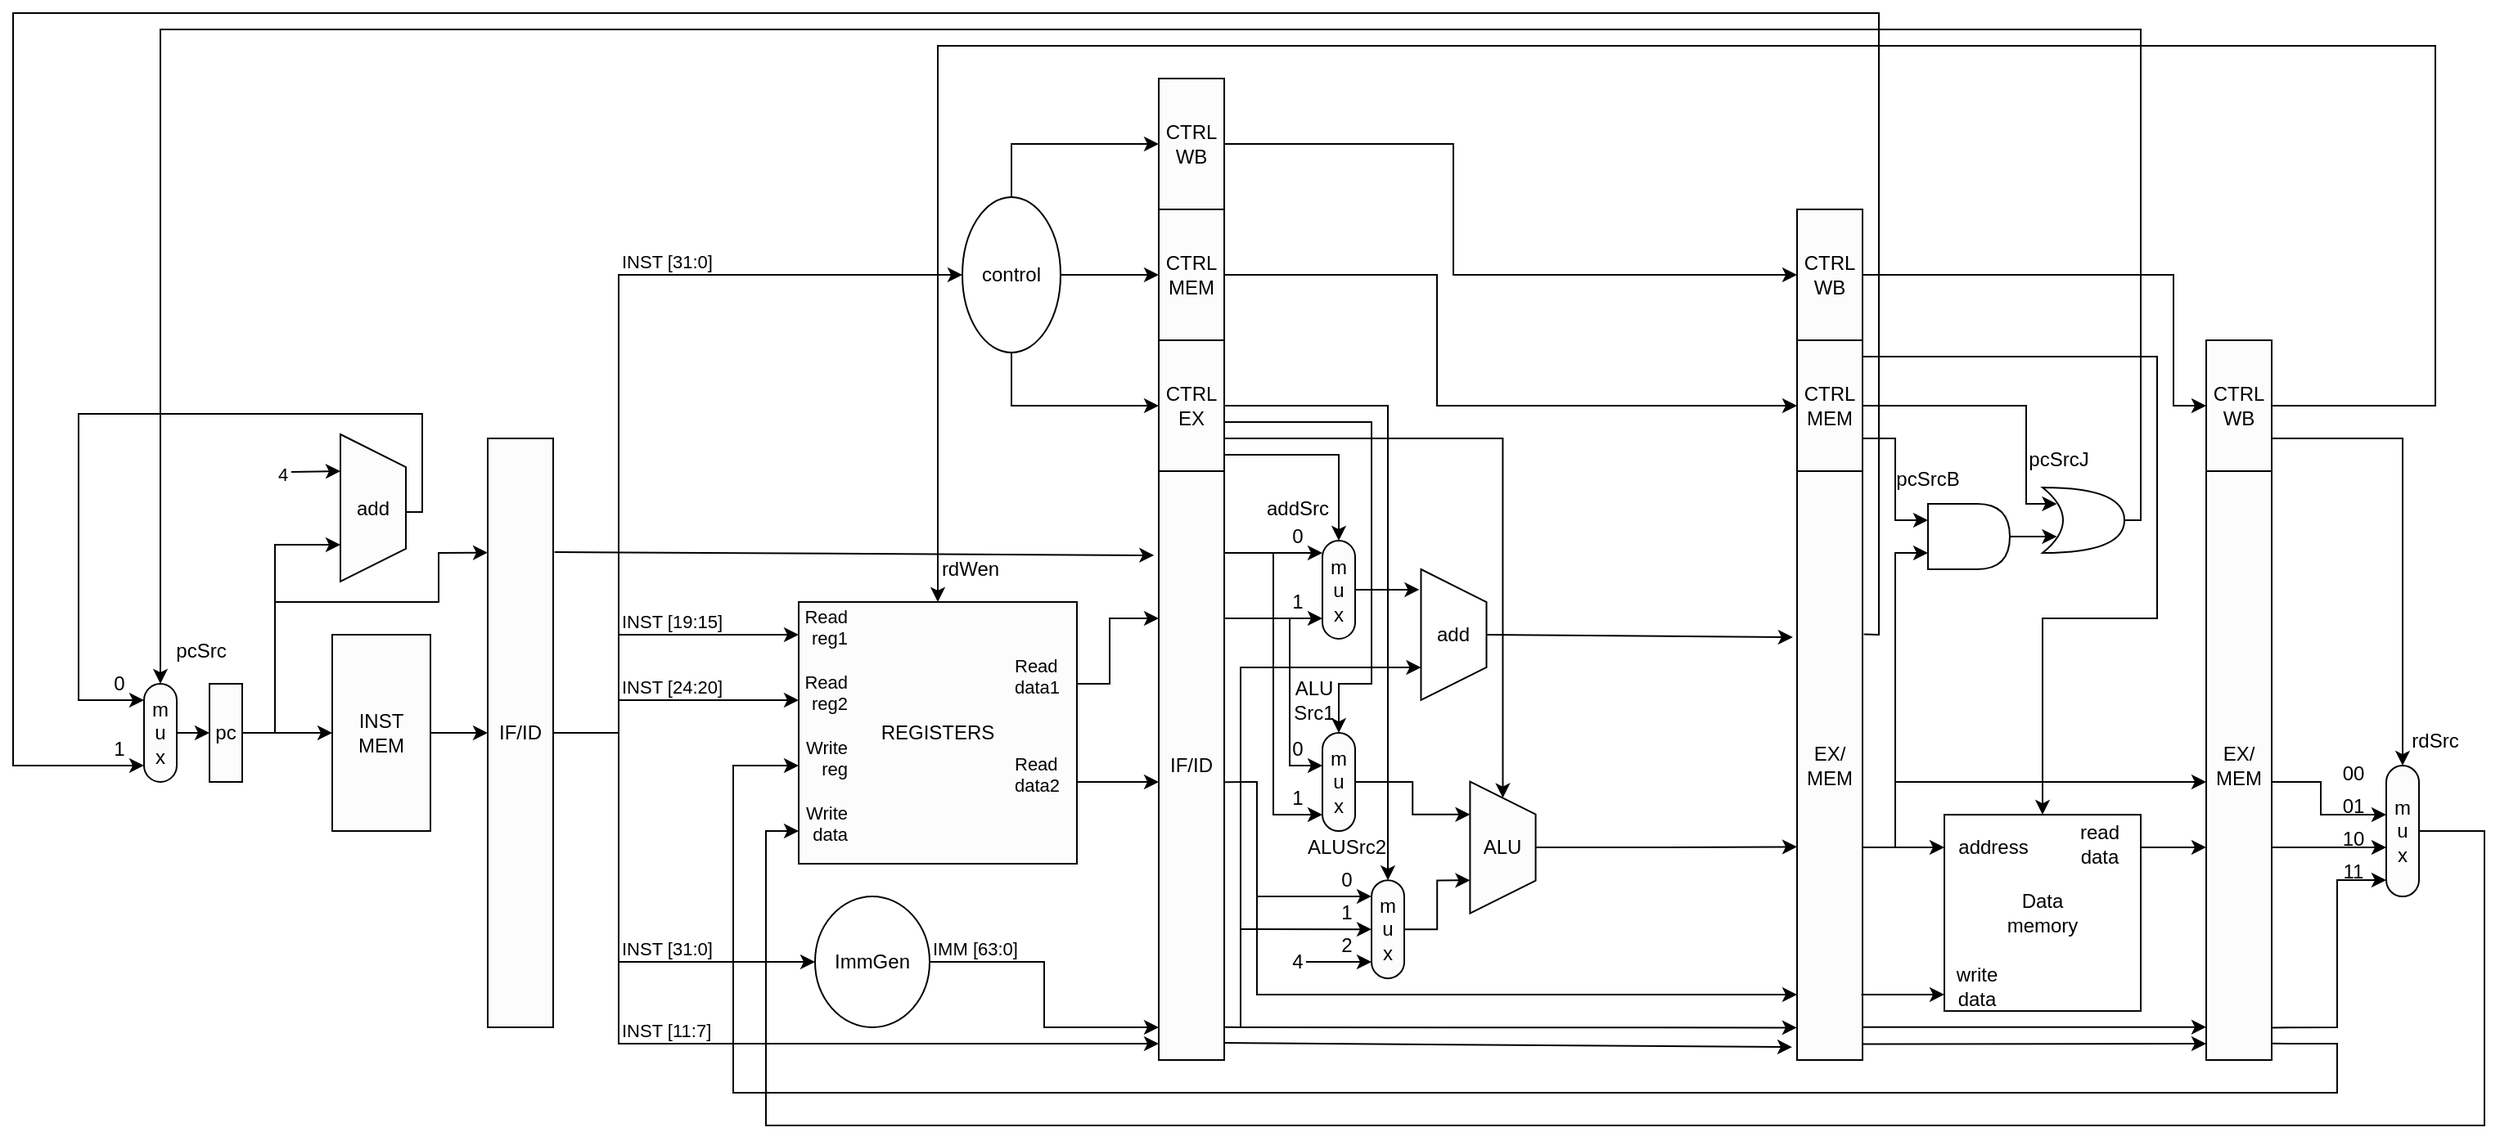 <mxfile version="20.8.5" type="github">
  <diagram id="Gqjt-aGocySODWQNgcJ-" name="第 1 页">
    <mxGraphModel dx="912" dy="888" grid="1" gridSize="10" guides="1" tooltips="1" connect="1" arrows="1" fold="1" page="1" pageScale="1" pageWidth="850" pageHeight="1100" math="0" shadow="0">
      <root>
        <mxCell id="0" />
        <mxCell id="1" parent="0" />
        <mxCell id="IhEL-Qv9K_QajIlyC7i--54" style="edgeStyle=none;rounded=0;jumpStyle=none;jumpSize=6;orthogonalLoop=1;jettySize=auto;html=1;exitX=1;exitY=0.5;exitDx=0;exitDy=0;fontColor=default;startArrow=none;startFill=0;sourcePerimeterSpacing=0;elbow=vertical;" parent="1" source="40hefYiHgV7QIJAYxkdW-65" target="IhEL-Qv9K_QajIlyC7i--27" edge="1">
          <mxGeometry relative="1" as="geometry">
            <mxPoint x="-70" y="580" as="sourcePoint" />
          </mxGeometry>
        </mxCell>
        <mxCell id="IhEL-Qv9K_QajIlyC7i--40" style="edgeStyle=none;rounded=0;jumpStyle=none;jumpSize=6;orthogonalLoop=1;jettySize=auto;html=1;exitX=1;exitY=0.5;exitDx=0;exitDy=0;entryX=0;entryY=0.5;entryDx=0;entryDy=0;fontColor=default;startArrow=none;startFill=0;sourcePerimeterSpacing=0;elbow=vertical;" parent="1" source="IhEL-Qv9K_QajIlyC7i--27" target="IhEL-Qv9K_QajIlyC7i--36" edge="1">
          <mxGeometry relative="1" as="geometry" />
        </mxCell>
        <mxCell id="IhEL-Qv9K_QajIlyC7i--27" value="pc" style="rounded=0;whiteSpace=wrap;html=1;labelBackgroundColor=none;fontColor=default;fillColor=#FCFCFC;" parent="1" vertex="1">
          <mxGeometry x="160" y="550" width="20" height="60" as="geometry" />
        </mxCell>
        <mxCell id="IhEL-Qv9K_QajIlyC7i--41" style="edgeStyle=none;rounded=0;jumpStyle=none;jumpSize=6;orthogonalLoop=1;jettySize=auto;html=1;exitX=1;exitY=0.5;exitDx=0;exitDy=0;entryX=0;entryY=0.5;entryDx=0;entryDy=0;fontColor=default;startArrow=none;startFill=0;sourcePerimeterSpacing=0;elbow=vertical;" parent="1" source="IhEL-Qv9K_QajIlyC7i--36" target="IhEL-Qv9K_QajIlyC7i--37" edge="1">
          <mxGeometry relative="1" as="geometry" />
        </mxCell>
        <mxCell id="IhEL-Qv9K_QajIlyC7i--36" value="INST MEM" style="rounded=0;whiteSpace=wrap;html=1;labelBackgroundColor=none;fontColor=default;fillColor=#FCFCFC;" parent="1" vertex="1">
          <mxGeometry x="235" y="520" width="60" height="120" as="geometry" />
        </mxCell>
        <mxCell id="IhEL-Qv9K_QajIlyC7i--37" value="IF/ID" style="rounded=0;whiteSpace=wrap;html=1;labelBackgroundColor=none;fontColor=default;fillColor=#FCFCFC;" parent="1" vertex="1">
          <mxGeometry x="330" y="400" width="40" height="360" as="geometry" />
        </mxCell>
        <mxCell id="IhEL-Qv9K_QajIlyC7i--38" value="IF/ID" style="rounded=0;whiteSpace=wrap;html=1;labelBackgroundColor=none;fontColor=default;fillColor=#FCFCFC;" parent="1" vertex="1">
          <mxGeometry x="740" y="420" width="40" height="360" as="geometry" />
        </mxCell>
        <mxCell id="IhEL-Qv9K_QajIlyC7i--42" value="" style="endArrow=classic;html=1;rounded=0;fontColor=default;sourcePerimeterSpacing=0;elbow=vertical;jumpStyle=none;jumpSize=6;entryX=0.75;entryY=1;entryDx=0;entryDy=0;" parent="1" target="IhEL-Qv9K_QajIlyC7i--52" edge="1">
          <mxGeometry width="50" height="50" relative="1" as="geometry">
            <mxPoint x="200" y="580" as="sourcePoint" />
            <mxPoint x="170" y="460" as="targetPoint" />
            <Array as="points">
              <mxPoint x="200" y="465" />
            </Array>
          </mxGeometry>
        </mxCell>
        <mxCell id="IhEL-Qv9K_QajIlyC7i--51" style="edgeStyle=none;rounded=0;jumpStyle=none;jumpSize=6;orthogonalLoop=1;jettySize=auto;html=1;fontColor=default;startArrow=none;startFill=0;sourcePerimeterSpacing=0;elbow=vertical;" parent="1" edge="1">
          <mxGeometry relative="1" as="geometry">
            <mxPoint x="120" y="560" as="targetPoint" />
            <mxPoint x="280" y="445" as="sourcePoint" />
            <Array as="points">
              <mxPoint x="290" y="445" />
              <mxPoint x="290" y="385" />
              <mxPoint x="80" y="385" />
              <mxPoint x="80" y="560" />
            </Array>
          </mxGeometry>
        </mxCell>
        <mxCell id="IhEL-Qv9K_QajIlyC7i--46" value="" style="endArrow=classic;html=1;rounded=0;fontColor=default;sourcePerimeterSpacing=0;elbow=vertical;jumpStyle=none;jumpSize=6;entryX=0.25;entryY=1;entryDx=0;entryDy=0;" parent="1" target="IhEL-Qv9K_QajIlyC7i--52" edge="1">
          <mxGeometry relative="1" as="geometry">
            <mxPoint x="210" y="420.5" as="sourcePoint" />
            <mxPoint x="240" y="412.5" as="targetPoint" />
          </mxGeometry>
        </mxCell>
        <mxCell id="IhEL-Qv9K_QajIlyC7i--48" value="4" style="edgeLabel;resizable=0;html=1;align=left;verticalAlign=bottom;labelBackgroundColor=none;sketch=0;fontColor=default;fillColor=#FCFCFC;" parent="IhEL-Qv9K_QajIlyC7i--46" connectable="0" vertex="1">
          <mxGeometry x="-1" relative="1" as="geometry">
            <mxPoint x="-10" y="10" as="offset" />
          </mxGeometry>
        </mxCell>
        <mxCell id="IhEL-Qv9K_QajIlyC7i--50" style="edgeStyle=none;rounded=0;jumpStyle=none;jumpSize=6;orthogonalLoop=1;jettySize=auto;html=1;exitX=0.5;exitY=0;exitDx=0;exitDy=0;fontColor=default;startArrow=none;startFill=0;sourcePerimeterSpacing=0;elbow=vertical;" parent="1" edge="1">
          <mxGeometry relative="1" as="geometry">
            <mxPoint x="267.5" y="437.5" as="sourcePoint" />
            <mxPoint x="267.5" y="437.5" as="targetPoint" />
          </mxGeometry>
        </mxCell>
        <mxCell id="IhEL-Qv9K_QajIlyC7i--52" value="" style="shape=trapezoid;perimeter=trapezoidPerimeter;whiteSpace=wrap;html=1;fixedSize=1;labelBackgroundColor=none;sketch=0;fontColor=default;fillColor=#FCFCFC;rotation=90;" parent="1" vertex="1">
          <mxGeometry x="215" y="422.5" width="90" height="40" as="geometry" />
        </mxCell>
        <mxCell id="IhEL-Qv9K_QajIlyC7i--56" value="REGISTERS" style="rounded=0;whiteSpace=wrap;html=1;labelBackgroundColor=none;sketch=0;fontColor=default;fillColor=#FCFCFC;" parent="1" vertex="1">
          <mxGeometry x="520" y="500" width="170" height="160" as="geometry" />
        </mxCell>
        <mxCell id="IhEL-Qv9K_QajIlyC7i--59" value="" style="endArrow=classic;html=1;rounded=0;fontColor=default;sourcePerimeterSpacing=0;elbow=vertical;jumpStyle=none;jumpSize=6;" parent="1" edge="1">
          <mxGeometry relative="1" as="geometry">
            <mxPoint x="410" y="520" as="sourcePoint" />
            <mxPoint x="520" y="520" as="targetPoint" />
          </mxGeometry>
        </mxCell>
        <mxCell id="IhEL-Qv9K_QajIlyC7i--61" value="INST [19:15]" style="edgeLabel;resizable=0;html=1;align=left;verticalAlign=bottom;labelBackgroundColor=none;sketch=0;fontColor=default;fillColor=#FCFCFC;" parent="IhEL-Qv9K_QajIlyC7i--59" connectable="0" vertex="1">
          <mxGeometry x="-1" relative="1" as="geometry" />
        </mxCell>
        <mxCell id="IhEL-Qv9K_QajIlyC7i--62" value="Read&lt;br&gt;reg1" style="edgeLabel;resizable=0;html=1;align=right;verticalAlign=bottom;labelBackgroundColor=none;sketch=0;fontColor=default;fillColor=#FCFCFC;" parent="IhEL-Qv9K_QajIlyC7i--59" connectable="0" vertex="1">
          <mxGeometry x="1" relative="1" as="geometry">
            <mxPoint x="30" y="10" as="offset" />
          </mxGeometry>
        </mxCell>
        <mxCell id="IhEL-Qv9K_QajIlyC7i--91" value="INST [31:0]" style="edgeLabel;resizable=0;html=1;align=left;verticalAlign=bottom;labelBackgroundColor=none;sketch=0;fontColor=default;fillColor=#FCFCFC;" parent="IhEL-Qv9K_QajIlyC7i--59" connectable="0" vertex="1">
          <mxGeometry x="-1" relative="1" as="geometry">
            <mxPoint y="-220" as="offset" />
          </mxGeometry>
        </mxCell>
        <mxCell id="40hefYiHgV7QIJAYxkdW-6" value="INST [31:0]" style="edgeLabel;resizable=0;html=1;align=left;verticalAlign=bottom;labelBackgroundColor=none;sketch=0;fontColor=default;fillColor=#FCFCFC;" connectable="0" vertex="1" parent="IhEL-Qv9K_QajIlyC7i--59">
          <mxGeometry x="-1" relative="1" as="geometry">
            <mxPoint y="200" as="offset" />
          </mxGeometry>
        </mxCell>
        <mxCell id="40hefYiHgV7QIJAYxkdW-8" value="IMM [63:0]" style="edgeLabel;resizable=0;html=1;align=left;verticalAlign=bottom;labelBackgroundColor=none;sketch=0;fontColor=default;fillColor=#FCFCFC;" connectable="0" vertex="1" parent="IhEL-Qv9K_QajIlyC7i--59">
          <mxGeometry x="-1" relative="1" as="geometry">
            <mxPoint x="190" y="200" as="offset" />
          </mxGeometry>
        </mxCell>
        <mxCell id="40hefYiHgV7QIJAYxkdW-70" value="INST [11:7]" style="edgeLabel;resizable=0;html=1;align=left;verticalAlign=bottom;labelBackgroundColor=none;sketch=0;fontColor=default;fillColor=#FCFCFC;" connectable="0" vertex="1" parent="IhEL-Qv9K_QajIlyC7i--59">
          <mxGeometry x="-1" relative="1" as="geometry">
            <mxPoint y="250" as="offset" />
          </mxGeometry>
        </mxCell>
        <mxCell id="IhEL-Qv9K_QajIlyC7i--63" value="" style="endArrow=classic;html=1;rounded=0;fontColor=default;sourcePerimeterSpacing=0;elbow=vertical;jumpStyle=none;jumpSize=6;" parent="1" edge="1">
          <mxGeometry relative="1" as="geometry">
            <mxPoint x="410" y="560" as="sourcePoint" />
            <mxPoint x="520" y="560" as="targetPoint" />
          </mxGeometry>
        </mxCell>
        <mxCell id="IhEL-Qv9K_QajIlyC7i--65" value="INST [24:20]" style="edgeLabel;resizable=0;html=1;align=left;verticalAlign=bottom;labelBackgroundColor=none;sketch=0;fontColor=default;fillColor=#FCFCFC;" parent="IhEL-Qv9K_QajIlyC7i--63" connectable="0" vertex="1">
          <mxGeometry x="-1" relative="1" as="geometry" />
        </mxCell>
        <mxCell id="IhEL-Qv9K_QajIlyC7i--66" value="Read&lt;br&gt;reg2" style="edgeLabel;resizable=0;html=1;align=right;verticalAlign=bottom;labelBackgroundColor=none;sketch=0;fontColor=default;fillColor=#FCFCFC;" parent="IhEL-Qv9K_QajIlyC7i--63" connectable="0" vertex="1">
          <mxGeometry x="1" relative="1" as="geometry">
            <mxPoint x="30" y="10" as="offset" />
          </mxGeometry>
        </mxCell>
        <mxCell id="40hefYiHgV7QIJAYxkdW-58" value="Write&lt;br&gt;data" style="edgeLabel;resizable=0;html=1;align=right;verticalAlign=bottom;labelBackgroundColor=none;sketch=0;fontColor=default;fillColor=#FCFCFC;" connectable="0" vertex="1" parent="IhEL-Qv9K_QajIlyC7i--63">
          <mxGeometry x="1" relative="1" as="geometry">
            <mxPoint x="30" y="90" as="offset" />
          </mxGeometry>
        </mxCell>
        <mxCell id="40hefYiHgV7QIJAYxkdW-59" value="Write&lt;br&gt;reg" style="edgeLabel;resizable=0;html=1;align=right;verticalAlign=bottom;labelBackgroundColor=none;sketch=0;fontColor=default;fillColor=#FCFCFC;" connectable="0" vertex="1" parent="IhEL-Qv9K_QajIlyC7i--63">
          <mxGeometry x="1" relative="1" as="geometry">
            <mxPoint x="30" y="50" as="offset" />
          </mxGeometry>
        </mxCell>
        <mxCell id="IhEL-Qv9K_QajIlyC7i--75" value="" style="endArrow=classic;html=1;rounded=0;fontColor=default;sourcePerimeterSpacing=0;elbow=vertical;jumpStyle=none;jumpSize=6;entryX=0;entryY=0.25;entryDx=0;entryDy=0;" parent="1" edge="1" target="IhEL-Qv9K_QajIlyC7i--38">
          <mxGeometry relative="1" as="geometry">
            <mxPoint x="690" y="550" as="sourcePoint" />
            <mxPoint x="740" y="550" as="targetPoint" />
            <Array as="points">
              <mxPoint x="710" y="550" />
              <mxPoint x="710" y="510" />
            </Array>
          </mxGeometry>
        </mxCell>
        <mxCell id="IhEL-Qv9K_QajIlyC7i--77" value="Read&lt;br&gt;data1" style="edgeLabel;resizable=0;html=1;align=left;verticalAlign=bottom;labelBackgroundColor=none;sketch=0;fontColor=default;fillColor=#FCFCFC;" parent="IhEL-Qv9K_QajIlyC7i--75" connectable="0" vertex="1">
          <mxGeometry x="-1" relative="1" as="geometry">
            <mxPoint x="-40" y="10" as="offset" />
          </mxGeometry>
        </mxCell>
        <mxCell id="IhEL-Qv9K_QajIlyC7i--79" value="" style="endArrow=classic;html=1;rounded=0;fontColor=default;sourcePerimeterSpacing=0;elbow=vertical;jumpStyle=none;jumpSize=6;" parent="1" edge="1">
          <mxGeometry relative="1" as="geometry">
            <mxPoint x="690" y="610" as="sourcePoint" />
            <mxPoint x="740" y="610" as="targetPoint" />
          </mxGeometry>
        </mxCell>
        <mxCell id="IhEL-Qv9K_QajIlyC7i--81" value="Read&lt;br&gt;data2" style="edgeLabel;resizable=0;html=1;align=left;verticalAlign=bottom;labelBackgroundColor=none;sketch=0;fontColor=default;fillColor=#FCFCFC;" parent="IhEL-Qv9K_QajIlyC7i--79" connectable="0" vertex="1">
          <mxGeometry x="-1" relative="1" as="geometry">
            <mxPoint x="-40" y="10" as="offset" />
          </mxGeometry>
        </mxCell>
        <mxCell id="IhEL-Qv9K_QajIlyC7i--85" value="" style="endArrow=none;html=1;rounded=0;fontColor=default;sourcePerimeterSpacing=0;elbow=vertical;jumpStyle=none;jumpSize=6;exitX=1;exitY=0.5;exitDx=0;exitDy=0;" parent="1" source="IhEL-Qv9K_QajIlyC7i--37" edge="1">
          <mxGeometry width="50" height="50" relative="1" as="geometry">
            <mxPoint x="580" y="580" as="sourcePoint" />
            <mxPoint x="410" y="580" as="targetPoint" />
          </mxGeometry>
        </mxCell>
        <mxCell id="IhEL-Qv9K_QajIlyC7i--86" value="" style="endArrow=classic;html=1;rounded=0;fontColor=default;sourcePerimeterSpacing=0;elbow=vertical;jumpStyle=none;jumpSize=6;entryX=0;entryY=0.5;entryDx=0;entryDy=0;" parent="1" target="40hefYiHgV7QIJAYxkdW-4" edge="1">
          <mxGeometry width="50" height="50" relative="1" as="geometry">
            <mxPoint x="410" y="580" as="sourcePoint" />
            <mxPoint x="620" y="380" as="targetPoint" />
            <Array as="points">
              <mxPoint x="410" y="300" />
            </Array>
          </mxGeometry>
        </mxCell>
        <mxCell id="IhEL-Qv9K_QajIlyC7i--87" value="" style="endArrow=classic;html=1;rounded=0;fontColor=default;sourcePerimeterSpacing=0;elbow=vertical;jumpStyle=none;jumpSize=6;" parent="1" edge="1">
          <mxGeometry width="50" height="50" relative="1" as="geometry">
            <mxPoint x="410" y="580" as="sourcePoint" />
            <mxPoint x="530" y="720" as="targetPoint" />
            <Array as="points">
              <mxPoint x="410" y="720" />
            </Array>
          </mxGeometry>
        </mxCell>
        <mxCell id="40hefYiHgV7QIJAYxkdW-75" style="edgeStyle=orthogonalEdgeStyle;rounded=0;orthogonalLoop=1;jettySize=auto;html=1;exitX=1;exitY=0.5;exitDx=0;exitDy=0;entryX=0;entryY=0.5;entryDx=0;entryDy=0;" edge="1" parent="1" source="IhEL-Qv9K_QajIlyC7i--92" target="40hefYiHgV7QIJAYxkdW-71">
          <mxGeometry relative="1" as="geometry">
            <Array as="points">
              <mxPoint x="910" y="300" />
              <mxPoint x="910" y="380" />
            </Array>
          </mxGeometry>
        </mxCell>
        <mxCell id="IhEL-Qv9K_QajIlyC7i--92" value="CTRL&lt;br&gt;MEM" style="rounded=0;whiteSpace=wrap;html=1;labelBackgroundColor=none;sketch=0;fontColor=default;fillColor=#FCFCFC;" parent="1" vertex="1">
          <mxGeometry x="740" y="260" width="40" height="80" as="geometry" />
        </mxCell>
        <mxCell id="40hefYiHgV7QIJAYxkdW-74" style="edgeStyle=orthogonalEdgeStyle;rounded=0;orthogonalLoop=1;jettySize=auto;html=1;exitX=1;exitY=0.5;exitDx=0;exitDy=0;entryX=0;entryY=0.5;entryDx=0;entryDy=0;" edge="1" parent="1" source="IhEL-Qv9K_QajIlyC7i--93" target="40hefYiHgV7QIJAYxkdW-72">
          <mxGeometry relative="1" as="geometry">
            <Array as="points">
              <mxPoint x="920" y="220" />
              <mxPoint x="920" y="300" />
            </Array>
          </mxGeometry>
        </mxCell>
        <mxCell id="IhEL-Qv9K_QajIlyC7i--93" value="CTRL&lt;br&gt;WB" style="rounded=0;whiteSpace=wrap;html=1;labelBackgroundColor=none;sketch=0;fontColor=default;fillColor=#FCFCFC;" parent="1" vertex="1">
          <mxGeometry x="740" y="180" width="40" height="80" as="geometry" />
        </mxCell>
        <mxCell id="40hefYiHgV7QIJAYxkdW-96" style="edgeStyle=orthogonalEdgeStyle;rounded=0;orthogonalLoop=1;jettySize=auto;html=1;exitX=1;exitY=0.25;exitDx=0;exitDy=0;entryX=0.5;entryY=0;entryDx=0;entryDy=0;" edge="1" parent="1" source="IhEL-Qv9K_QajIlyC7i--94" target="40hefYiHgV7QIJAYxkdW-47">
          <mxGeometry relative="1" as="geometry">
            <Array as="points">
              <mxPoint x="780" y="410" />
              <mxPoint x="850" y="410" />
            </Array>
          </mxGeometry>
        </mxCell>
        <mxCell id="40hefYiHgV7QIJAYxkdW-97" style="edgeStyle=orthogonalEdgeStyle;rounded=0;orthogonalLoop=1;jettySize=auto;html=1;exitX=1;exitY=0.5;exitDx=0;exitDy=0;entryX=0.5;entryY=0;entryDx=0;entryDy=0;" edge="1" parent="1" source="IhEL-Qv9K_QajIlyC7i--94" target="40hefYiHgV7QIJAYxkdW-48">
          <mxGeometry relative="1" as="geometry">
            <Array as="points">
              <mxPoint x="880" y="380" />
            </Array>
          </mxGeometry>
        </mxCell>
        <mxCell id="40hefYiHgV7QIJAYxkdW-98" style="edgeStyle=orthogonalEdgeStyle;rounded=0;orthogonalLoop=1;jettySize=auto;html=1;exitX=1;exitY=0.75;exitDx=0;exitDy=0;entryX=0;entryY=0.5;entryDx=0;entryDy=0;" edge="1" parent="1" source="IhEL-Qv9K_QajIlyC7i--94" target="40hefYiHgV7QIJAYxkdW-11">
          <mxGeometry relative="1" as="geometry">
            <Array as="points">
              <mxPoint x="950" y="400" />
            </Array>
          </mxGeometry>
        </mxCell>
        <mxCell id="40hefYiHgV7QIJAYxkdW-230" style="edgeStyle=orthogonalEdgeStyle;rounded=0;orthogonalLoop=1;jettySize=auto;html=1;exitX=1;exitY=0.25;exitDx=0;exitDy=0;entryX=0.5;entryY=0;entryDx=0;entryDy=0;startArrow=none;startFill=0;" edge="1" parent="1" source="IhEL-Qv9K_QajIlyC7i--94" target="40hefYiHgV7QIJAYxkdW-219">
          <mxGeometry relative="1" as="geometry">
            <Array as="points">
              <mxPoint x="780" y="390" />
              <mxPoint x="870" y="390" />
              <mxPoint x="870" y="550" />
              <mxPoint x="850" y="550" />
            </Array>
          </mxGeometry>
        </mxCell>
        <mxCell id="IhEL-Qv9K_QajIlyC7i--94" value="CTRL&lt;br&gt;EX" style="rounded=0;whiteSpace=wrap;html=1;labelBackgroundColor=none;sketch=0;fontColor=default;fillColor=#FCFCFC;" parent="1" vertex="1">
          <mxGeometry x="740" y="340" width="40" height="80" as="geometry" />
        </mxCell>
        <mxCell id="40hefYiHgV7QIJAYxkdW-1" value="add" style="text;strokeColor=none;align=center;fillColor=none;html=1;verticalAlign=middle;whiteSpace=wrap;rounded=0;" vertex="1" parent="1">
          <mxGeometry x="230" y="427.5" width="60" height="30" as="geometry" />
        </mxCell>
        <mxCell id="40hefYiHgV7QIJAYxkdW-2" value="" style="endArrow=classic;html=1;rounded=0;entryX=0;entryY=0.194;entryDx=0;entryDy=0;entryPerimeter=0;" edge="1" parent="1" target="IhEL-Qv9K_QajIlyC7i--37">
          <mxGeometry width="50" height="50" relative="1" as="geometry">
            <mxPoint x="200" y="500" as="sourcePoint" />
            <mxPoint x="310" y="460" as="targetPoint" />
            <Array as="points">
              <mxPoint x="300" y="500" />
              <mxPoint x="300" y="470" />
            </Array>
          </mxGeometry>
        </mxCell>
        <mxCell id="40hefYiHgV7QIJAYxkdW-79" style="edgeStyle=orthogonalEdgeStyle;rounded=0;orthogonalLoop=1;jettySize=auto;html=1;entryX=0;entryY=0.5;entryDx=0;entryDy=0;" edge="1" parent="1" source="40hefYiHgV7QIJAYxkdW-4" target="IhEL-Qv9K_QajIlyC7i--93">
          <mxGeometry relative="1" as="geometry">
            <Array as="points">
              <mxPoint x="650" y="220" />
            </Array>
          </mxGeometry>
        </mxCell>
        <mxCell id="40hefYiHgV7QIJAYxkdW-81" style="edgeStyle=orthogonalEdgeStyle;rounded=0;orthogonalLoop=1;jettySize=auto;html=1;exitX=1;exitY=0.5;exitDx=0;exitDy=0;entryX=0;entryY=0.5;entryDx=0;entryDy=0;" edge="1" parent="1" source="40hefYiHgV7QIJAYxkdW-4" target="IhEL-Qv9K_QajIlyC7i--92">
          <mxGeometry relative="1" as="geometry" />
        </mxCell>
        <mxCell id="40hefYiHgV7QIJAYxkdW-82" style="edgeStyle=orthogonalEdgeStyle;rounded=0;orthogonalLoop=1;jettySize=auto;html=1;exitX=1;exitY=0.5;exitDx=0;exitDy=0;entryX=0;entryY=0.5;entryDx=0;entryDy=0;" edge="1" parent="1" source="40hefYiHgV7QIJAYxkdW-4" target="IhEL-Qv9K_QajIlyC7i--94">
          <mxGeometry relative="1" as="geometry">
            <Array as="points">
              <mxPoint x="650" y="300" />
              <mxPoint x="650" y="380" />
            </Array>
          </mxGeometry>
        </mxCell>
        <mxCell id="40hefYiHgV7QIJAYxkdW-4" value="control" style="ellipse;whiteSpace=wrap;html=1;" vertex="1" parent="1">
          <mxGeometry x="620" y="252.5" width="60" height="95" as="geometry" />
        </mxCell>
        <mxCell id="40hefYiHgV7QIJAYxkdW-78" style="edgeStyle=orthogonalEdgeStyle;rounded=0;orthogonalLoop=1;jettySize=auto;html=1;exitX=1;exitY=0.5;exitDx=0;exitDy=0;" edge="1" parent="1" source="40hefYiHgV7QIJAYxkdW-5">
          <mxGeometry relative="1" as="geometry">
            <mxPoint x="740" y="760" as="targetPoint" />
            <Array as="points">
              <mxPoint x="670" y="720" />
              <mxPoint x="670" y="760" />
              <mxPoint x="740" y="760" />
            </Array>
          </mxGeometry>
        </mxCell>
        <mxCell id="40hefYiHgV7QIJAYxkdW-5" value="ImmGen" style="ellipse;whiteSpace=wrap;html=1;" vertex="1" parent="1">
          <mxGeometry x="530" y="680" width="70" height="80" as="geometry" />
        </mxCell>
        <mxCell id="40hefYiHgV7QIJAYxkdW-32" style="edgeStyle=orthogonalEdgeStyle;rounded=0;orthogonalLoop=1;jettySize=auto;html=1;entryX=0;entryY=0.638;entryDx=0;entryDy=0;entryPerimeter=0;" edge="1" parent="1" source="40hefYiHgV7QIJAYxkdW-11" target="40hefYiHgV7QIJAYxkdW-30">
          <mxGeometry relative="1" as="geometry">
            <mxPoint x="1050" y="650" as="targetPoint" />
          </mxGeometry>
        </mxCell>
        <mxCell id="40hefYiHgV7QIJAYxkdW-13" value="" style="endArrow=classic;html=1;rounded=0;exitX=1.02;exitY=0.193;exitDx=0;exitDy=0;entryX=-0.071;entryY=0.143;entryDx=0;entryDy=0;entryPerimeter=0;exitPerimeter=0;" edge="1" parent="1" source="IhEL-Qv9K_QajIlyC7i--37" target="IhEL-Qv9K_QajIlyC7i--38">
          <mxGeometry width="50" height="50" relative="1" as="geometry">
            <mxPoint x="940" y="620" as="sourcePoint" />
            <mxPoint x="990" y="570" as="targetPoint" />
          </mxGeometry>
        </mxCell>
        <mxCell id="40hefYiHgV7QIJAYxkdW-14" value="" style="endArrow=classic;html=1;rounded=0;" edge="1" parent="1">
          <mxGeometry width="50" height="50" relative="1" as="geometry">
            <mxPoint x="780" y="470" as="sourcePoint" />
            <mxPoint x="840" y="470" as="targetPoint" />
            <Array as="points" />
          </mxGeometry>
        </mxCell>
        <mxCell id="40hefYiHgV7QIJAYxkdW-23" style="edgeStyle=orthogonalEdgeStyle;rounded=0;orthogonalLoop=1;jettySize=auto;html=1;exitX=1;exitY=0.5;exitDx=0;exitDy=0;entryX=0.156;entryY=1.026;entryDx=0;entryDy=0;entryPerimeter=0;" edge="1" parent="1" source="40hefYiHgV7QIJAYxkdW-47" target="40hefYiHgV7QIJAYxkdW-66">
          <mxGeometry relative="1" as="geometry">
            <mxPoint x="890" y="530" as="targetPoint" />
            <mxPoint x="860" y="457.5" as="sourcePoint" />
          </mxGeometry>
        </mxCell>
        <mxCell id="40hefYiHgV7QIJAYxkdW-17" value="" style="endArrow=classic;html=1;rounded=0;fontColor=default;sourcePerimeterSpacing=0;elbow=vertical;jumpStyle=none;jumpSize=6;entryX=0;entryY=0.333;entryDx=0;entryDy=0;exitX=1;exitY=0.25;exitDx=0;exitDy=0;entryPerimeter=0;" edge="1" parent="1" source="IhEL-Qv9K_QajIlyC7i--38" target="40hefYiHgV7QIJAYxkdW-219">
          <mxGeometry relative="1" as="geometry">
            <mxPoint x="790" y="550" as="sourcePoint" />
            <mxPoint x="910.0" y="530.0" as="targetPoint" />
            <Array as="points">
              <mxPoint x="820" y="510" />
              <mxPoint x="820" y="600" />
            </Array>
          </mxGeometry>
        </mxCell>
        <mxCell id="40hefYiHgV7QIJAYxkdW-20" value="" style="endArrow=classic;html=1;rounded=0;entryX=1;entryY=1;entryDx=0;entryDy=0;exitX=0;exitY=1;exitDx=0;exitDy=0;" edge="1" parent="1" source="40hefYiHgV7QIJAYxkdW-203" target="40hefYiHgV7QIJAYxkdW-203">
          <mxGeometry width="50" height="50" relative="1" as="geometry">
            <mxPoint x="810" y="550" as="sourcePoint" />
            <mxPoint x="830" y="532" as="targetPoint" />
            <Array as="points">
              <mxPoint x="810" y="510" />
            </Array>
          </mxGeometry>
        </mxCell>
        <mxCell id="40hefYiHgV7QIJAYxkdW-21" value="" style="endArrow=classic;html=1;rounded=0;entryX=0.75;entryY=1;entryDx=0;entryDy=0;" edge="1" parent="1" target="40hefYiHgV7QIJAYxkdW-66">
          <mxGeometry width="50" height="50" relative="1" as="geometry">
            <mxPoint x="790" y="760" as="sourcePoint" />
            <mxPoint x="940" y="550" as="targetPoint" />
            <Array as="points">
              <mxPoint x="790" y="760" />
              <mxPoint x="790" y="670" />
              <mxPoint x="790" y="540" />
            </Array>
          </mxGeometry>
        </mxCell>
        <mxCell id="40hefYiHgV7QIJAYxkdW-25" value="" style="endArrow=classic;html=1;rounded=0;exitX=1;exitY=0.528;exitDx=0;exitDy=0;exitPerimeter=0;entryX=0;entryY=0.165;entryDx=0;entryDy=0;entryPerimeter=0;" edge="1" parent="1" source="IhEL-Qv9K_QajIlyC7i--38" target="40hefYiHgV7QIJAYxkdW-48">
          <mxGeometry width="50" height="50" relative="1" as="geometry">
            <mxPoint x="790" y="610" as="sourcePoint" />
            <mxPoint x="830" y="650" as="targetPoint" />
            <Array as="points">
              <mxPoint x="800" y="610" />
              <mxPoint x="800" y="680" />
            </Array>
          </mxGeometry>
        </mxCell>
        <mxCell id="40hefYiHgV7QIJAYxkdW-26" value="" style="endArrow=classic;html=1;rounded=0;entryX=0;entryY=0.5;entryDx=0;entryDy=0;" edge="1" parent="1" target="40hefYiHgV7QIJAYxkdW-48">
          <mxGeometry width="50" height="50" relative="1" as="geometry">
            <mxPoint x="790" y="700" as="sourcePoint" />
            <mxPoint x="880" y="650" as="targetPoint" />
            <Array as="points" />
          </mxGeometry>
        </mxCell>
        <mxCell id="40hefYiHgV7QIJAYxkdW-30" value="EX/&lt;br&gt;MEM" style="rounded=0;whiteSpace=wrap;html=1;labelBackgroundColor=none;fontColor=default;fillColor=#FCFCFC;" vertex="1" parent="1">
          <mxGeometry x="1130" y="420" width="40" height="360" as="geometry" />
        </mxCell>
        <mxCell id="40hefYiHgV7QIJAYxkdW-35" value="" style="endArrow=classic;html=1;rounded=0;exitX=1;exitY=0.722;exitDx=0;exitDy=0;exitPerimeter=0;" edge="1" parent="1">
          <mxGeometry width="50" height="50" relative="1" as="geometry">
            <mxPoint x="1170" y="649.96" as="sourcePoint" />
            <mxPoint x="1220" y="650.04" as="targetPoint" />
          </mxGeometry>
        </mxCell>
        <mxCell id="40hefYiHgV7QIJAYxkdW-38" value="" style="endArrow=classic;html=1;rounded=0;entryX=0;entryY=0.889;entryDx=0;entryDy=0;entryPerimeter=0;" edge="1" parent="1" target="40hefYiHgV7QIJAYxkdW-30">
          <mxGeometry width="50" height="50" relative="1" as="geometry">
            <mxPoint x="800" y="650" as="sourcePoint" />
            <mxPoint x="980" y="730" as="targetPoint" />
            <Array as="points">
              <mxPoint x="800" y="740" />
              <mxPoint x="960" y="740" />
              <mxPoint x="1110" y="740" />
            </Array>
          </mxGeometry>
        </mxCell>
        <mxCell id="40hefYiHgV7QIJAYxkdW-39" value="" style="endArrow=classic;html=1;rounded=0;exitX=0.982;exitY=0.889;exitDx=0;exitDy=0;exitPerimeter=0;entryX=0.167;entryY=0.665;entryDx=0;entryDy=0;entryPerimeter=0;" edge="1" parent="1" source="40hefYiHgV7QIJAYxkdW-30" target="40hefYiHgV7QIJAYxkdW-40">
          <mxGeometry width="50" height="50" relative="1" as="geometry">
            <mxPoint x="1170" y="729.88" as="sourcePoint" />
            <mxPoint x="1220" y="730.04" as="targetPoint" />
          </mxGeometry>
        </mxCell>
        <mxCell id="40hefYiHgV7QIJAYxkdW-41" value="EX/&lt;br&gt;MEM" style="rounded=0;whiteSpace=wrap;html=1;labelBackgroundColor=none;fontColor=default;fillColor=#FCFCFC;" vertex="1" parent="1">
          <mxGeometry x="1380" y="420" width="40" height="360" as="geometry" />
        </mxCell>
        <mxCell id="40hefYiHgV7QIJAYxkdW-43" value="" style="endArrow=classic;html=1;rounded=0;entryX=0;entryY=0.722;entryDx=0;entryDy=0;entryPerimeter=0;" edge="1" parent="1">
          <mxGeometry width="50" height="50" relative="1" as="geometry">
            <mxPoint x="1340" y="650.04" as="sourcePoint" />
            <mxPoint x="1380" y="649.96" as="targetPoint" />
          </mxGeometry>
        </mxCell>
        <mxCell id="40hefYiHgV7QIJAYxkdW-44" value="" style="endArrow=classic;html=1;rounded=0;entryX=0;entryY=0.611;entryDx=0;entryDy=0;entryPerimeter=0;" edge="1" parent="1">
          <mxGeometry width="50" height="50" relative="1" as="geometry">
            <mxPoint x="1190" y="650.04" as="sourcePoint" />
            <mxPoint x="1380" y="610" as="targetPoint" />
            <Array as="points">
              <mxPoint x="1190" y="610.04" />
            </Array>
          </mxGeometry>
        </mxCell>
        <mxCell id="40hefYiHgV7QIJAYxkdW-53" style="edgeStyle=orthogonalEdgeStyle;rounded=0;orthogonalLoop=1;jettySize=auto;html=1;exitX=1;exitY=0.5;exitDx=0;exitDy=0;" edge="1" parent="1" source="40hefYiHgV7QIJAYxkdW-46">
          <mxGeometry relative="1" as="geometry">
            <mxPoint x="520" y="640" as="targetPoint" />
            <Array as="points">
              <mxPoint x="1550" y="640" />
              <mxPoint x="1550" y="820" />
              <mxPoint x="500" y="820" />
              <mxPoint x="500" y="640" />
            </Array>
          </mxGeometry>
        </mxCell>
        <mxCell id="40hefYiHgV7QIJAYxkdW-46" value="m&lt;br&gt;u&lt;br&gt;x" style="rounded=1;whiteSpace=wrap;html=1;labelBackgroundColor=none;fontColor=default;fillColor=#FCFCFC;arcSize=50;rotation=0;verticalAlign=middle;" vertex="1" parent="1">
          <mxGeometry x="1490" y="600.04" width="20" height="80" as="geometry" />
        </mxCell>
        <mxCell id="40hefYiHgV7QIJAYxkdW-47" value="m&lt;br&gt;u&lt;br&gt;x" style="rounded=1;whiteSpace=wrap;html=1;labelBackgroundColor=none;fontColor=default;fillColor=#FCFCFC;arcSize=50;rotation=0;verticalAlign=middle;" vertex="1" parent="1">
          <mxGeometry x="840" y="462.5" width="20" height="60" as="geometry" />
        </mxCell>
        <mxCell id="40hefYiHgV7QIJAYxkdW-49" style="edgeStyle=orthogonalEdgeStyle;rounded=0;orthogonalLoop=1;jettySize=auto;html=1;exitX=1;exitY=0.5;exitDx=0;exitDy=0;entryX=0.75;entryY=1;entryDx=0;entryDy=0;" edge="1" parent="1" source="40hefYiHgV7QIJAYxkdW-48" target="40hefYiHgV7QIJAYxkdW-11">
          <mxGeometry relative="1" as="geometry">
            <mxPoint x="890" y="680" as="targetPoint" />
          </mxGeometry>
        </mxCell>
        <mxCell id="40hefYiHgV7QIJAYxkdW-48" value="m&lt;br&gt;u&lt;br&gt;x" style="rounded=1;whiteSpace=wrap;html=1;labelBackgroundColor=none;fontColor=default;fillColor=#FCFCFC;arcSize=50;rotation=0;verticalAlign=middle;" vertex="1" parent="1">
          <mxGeometry x="870" y="670.08" width="20" height="60" as="geometry" />
        </mxCell>
        <mxCell id="40hefYiHgV7QIJAYxkdW-51" value="" style="endArrow=classic;html=1;rounded=0;exitX=1;exitY=0.611;exitDx=0;exitDy=0;exitPerimeter=0;" edge="1" parent="1">
          <mxGeometry width="50" height="50" relative="1" as="geometry">
            <mxPoint x="1420" y="609.96" as="sourcePoint" />
            <mxPoint x="1490" y="630" as="targetPoint" />
            <Array as="points">
              <mxPoint x="1450" y="610" />
              <mxPoint x="1450" y="630" />
            </Array>
          </mxGeometry>
        </mxCell>
        <mxCell id="40hefYiHgV7QIJAYxkdW-52" value="" style="endArrow=classic;html=1;rounded=0;entryX=0;entryY=0.625;entryDx=0;entryDy=0;entryPerimeter=0;" edge="1" parent="1" target="40hefYiHgV7QIJAYxkdW-46">
          <mxGeometry width="50" height="50" relative="1" as="geometry">
            <mxPoint x="1420" y="650" as="sourcePoint" />
            <mxPoint x="1370" y="570" as="targetPoint" />
          </mxGeometry>
        </mxCell>
        <mxCell id="40hefYiHgV7QIJAYxkdW-54" value="" style="endArrow=classic;html=1;rounded=0;" edge="1" parent="1">
          <mxGeometry width="50" height="50" relative="1" as="geometry">
            <mxPoint x="410" y="720" as="sourcePoint" />
            <mxPoint x="740" y="770" as="targetPoint" />
            <Array as="points">
              <mxPoint x="410" y="770" />
            </Array>
          </mxGeometry>
        </mxCell>
        <mxCell id="40hefYiHgV7QIJAYxkdW-55" value="" style="endArrow=classic;html=1;rounded=0;exitX=1.004;exitY=0.971;exitDx=0;exitDy=0;exitPerimeter=0;entryX=-0.075;entryY=0.978;entryDx=0;entryDy=0;entryPerimeter=0;" edge="1" parent="1" source="IhEL-Qv9K_QajIlyC7i--38" target="40hefYiHgV7QIJAYxkdW-30">
          <mxGeometry width="50" height="50" relative="1" as="geometry">
            <mxPoint x="790" y="770" as="sourcePoint" />
            <mxPoint x="980" y="770" as="targetPoint" />
          </mxGeometry>
        </mxCell>
        <mxCell id="40hefYiHgV7QIJAYxkdW-56" value="" style="endArrow=classic;html=1;rounded=0;exitX=1;exitY=0.973;exitDx=0;exitDy=0;exitPerimeter=0;" edge="1" parent="1" source="40hefYiHgV7QIJAYxkdW-30">
          <mxGeometry width="50" height="50" relative="1" as="geometry">
            <mxPoint x="1180" y="770" as="sourcePoint" />
            <mxPoint x="1380" y="770" as="targetPoint" />
          </mxGeometry>
        </mxCell>
        <mxCell id="40hefYiHgV7QIJAYxkdW-57" value="" style="group" vertex="1" connectable="0" parent="1">
          <mxGeometry x="1210" y="630.04" width="130" height="120" as="geometry" />
        </mxCell>
        <mxCell id="40hefYiHgV7QIJAYxkdW-33" value="Data&lt;br&gt;memory" style="rounded=0;whiteSpace=wrap;html=1;" vertex="1" parent="40hefYiHgV7QIJAYxkdW-57">
          <mxGeometry x="10" width="120" height="120" as="geometry" />
        </mxCell>
        <mxCell id="40hefYiHgV7QIJAYxkdW-37" value="address" style="text;strokeColor=none;align=center;fillColor=none;html=1;verticalAlign=middle;whiteSpace=wrap;rounded=0;" vertex="1" parent="40hefYiHgV7QIJAYxkdW-57">
          <mxGeometry x="10" y="5.04" width="60" height="30" as="geometry" />
        </mxCell>
        <mxCell id="40hefYiHgV7QIJAYxkdW-40" value="write&lt;br&gt;data" style="text;strokeColor=none;align=center;fillColor=none;html=1;verticalAlign=middle;whiteSpace=wrap;rounded=0;" vertex="1" parent="40hefYiHgV7QIJAYxkdW-57">
          <mxGeometry y="90" width="60" height="30" as="geometry" />
        </mxCell>
        <mxCell id="40hefYiHgV7QIJAYxkdW-42" value="read&lt;br&gt;data" style="text;strokeColor=none;align=center;fillColor=none;html=1;verticalAlign=middle;whiteSpace=wrap;rounded=0;" vertex="1" parent="40hefYiHgV7QIJAYxkdW-57">
          <mxGeometry x="80" y="5.04" width="50" height="24.96" as="geometry" />
        </mxCell>
        <mxCell id="40hefYiHgV7QIJAYxkdW-60" value="" style="endArrow=classic;html=1;rounded=0;exitX=1;exitY=0.972;exitDx=0;exitDy=0;exitPerimeter=0;" edge="1" parent="1" source="40hefYiHgV7QIJAYxkdW-41">
          <mxGeometry width="50" height="50" relative="1" as="geometry">
            <mxPoint x="1500" y="770" as="sourcePoint" />
            <mxPoint x="520" y="600" as="targetPoint" />
            <Array as="points">
              <mxPoint x="1460" y="770" />
              <mxPoint x="1460" y="800" />
              <mxPoint x="480" y="800" />
              <mxPoint x="480" y="600" />
            </Array>
          </mxGeometry>
        </mxCell>
        <mxCell id="40hefYiHgV7QIJAYxkdW-64" value="" style="endArrow=classic;html=1;rounded=0;entryX=0;entryY=0.833;entryDx=0;entryDy=0;entryPerimeter=0;exitX=1.021;exitY=0.277;exitDx=0;exitDy=0;exitPerimeter=0;" edge="1" parent="1" source="40hefYiHgV7QIJAYxkdW-30" target="40hefYiHgV7QIJAYxkdW-65">
          <mxGeometry width="50" height="50" relative="1" as="geometry">
            <mxPoint x="1172" y="522" as="sourcePoint" />
            <mxPoint x="-90" y="600" as="targetPoint" />
            <Array as="points">
              <mxPoint x="1180" y="520" />
              <mxPoint x="1180" y="140" />
              <mxPoint x="40" y="140" />
              <mxPoint x="40" y="600" />
            </Array>
          </mxGeometry>
        </mxCell>
        <mxCell id="40hefYiHgV7QIJAYxkdW-65" value="m&lt;br&gt;u&lt;br&gt;x" style="rounded=1;whiteSpace=wrap;html=1;labelBackgroundColor=none;fontColor=default;fillColor=#FCFCFC;arcSize=50;rotation=0;verticalAlign=middle;" vertex="1" parent="1">
          <mxGeometry x="120" y="550" width="20" height="60" as="geometry" />
        </mxCell>
        <mxCell id="40hefYiHgV7QIJAYxkdW-67" value="" style="endArrow=classic;html=1;rounded=0;entryX=-0.064;entryY=0.282;entryDx=0;entryDy=0;entryPerimeter=0;exitX=0.5;exitY=0;exitDx=0;exitDy=0;" edge="1" parent="1" source="40hefYiHgV7QIJAYxkdW-66" target="40hefYiHgV7QIJAYxkdW-30">
          <mxGeometry width="50" height="50" relative="1" as="geometry">
            <mxPoint x="790" y="560" as="sourcePoint" />
            <mxPoint x="840" y="510" as="targetPoint" />
          </mxGeometry>
        </mxCell>
        <mxCell id="40hefYiHgV7QIJAYxkdW-90" style="edgeStyle=orthogonalEdgeStyle;rounded=0;orthogonalLoop=1;jettySize=auto;html=1;exitX=1;exitY=0.75;exitDx=0;exitDy=0;entryX=0;entryY=0.25;entryDx=0;entryDy=0;" edge="1" parent="1" source="40hefYiHgV7QIJAYxkdW-71" target="40hefYiHgV7QIJAYxkdW-88">
          <mxGeometry relative="1" as="geometry">
            <Array as="points">
              <mxPoint x="1190" y="400" />
              <mxPoint x="1190" y="450" />
            </Array>
          </mxGeometry>
        </mxCell>
        <mxCell id="40hefYiHgV7QIJAYxkdW-93" style="edgeStyle=orthogonalEdgeStyle;rounded=0;orthogonalLoop=1;jettySize=auto;html=1;entryX=0.5;entryY=0;entryDx=0;entryDy=0;exitX=1;exitY=0.5;exitDx=0;exitDy=0;" edge="1" parent="1" source="40hefYiHgV7QIJAYxkdW-71" target="40hefYiHgV7QIJAYxkdW-33">
          <mxGeometry relative="1" as="geometry">
            <mxPoint x="1180" y="390" as="sourcePoint" />
            <Array as="points">
              <mxPoint x="1170" y="350" />
              <mxPoint x="1350" y="350" />
              <mxPoint x="1350" y="510" />
              <mxPoint x="1280" y="510" />
            </Array>
          </mxGeometry>
        </mxCell>
        <mxCell id="40hefYiHgV7QIJAYxkdW-243" style="edgeStyle=orthogonalEdgeStyle;rounded=0;orthogonalLoop=1;jettySize=auto;html=1;exitX=1;exitY=0.5;exitDx=0;exitDy=0;startArrow=none;startFill=0;entryX=0.175;entryY=0.25;entryDx=0;entryDy=0;entryPerimeter=0;" edge="1" parent="1" source="40hefYiHgV7QIJAYxkdW-71" target="40hefYiHgV7QIJAYxkdW-241">
          <mxGeometry relative="1" as="geometry">
            <mxPoint x="1280" y="420" as="targetPoint" />
            <Array as="points">
              <mxPoint x="1270" y="380" />
              <mxPoint x="1270" y="440" />
            </Array>
          </mxGeometry>
        </mxCell>
        <mxCell id="40hefYiHgV7QIJAYxkdW-71" value="CTRL&lt;br&gt;MEM" style="rounded=0;whiteSpace=wrap;html=1;labelBackgroundColor=none;sketch=0;fontColor=default;fillColor=#FCFCFC;" vertex="1" parent="1">
          <mxGeometry x="1130" y="340" width="40" height="80" as="geometry" />
        </mxCell>
        <mxCell id="40hefYiHgV7QIJAYxkdW-76" style="edgeStyle=orthogonalEdgeStyle;rounded=0;orthogonalLoop=1;jettySize=auto;html=1;exitX=1;exitY=0.5;exitDx=0;exitDy=0;entryX=0;entryY=0.5;entryDx=0;entryDy=0;" edge="1" parent="1" source="40hefYiHgV7QIJAYxkdW-72" target="40hefYiHgV7QIJAYxkdW-73">
          <mxGeometry relative="1" as="geometry">
            <Array as="points">
              <mxPoint x="1360" y="300" />
              <mxPoint x="1360" y="380" />
            </Array>
          </mxGeometry>
        </mxCell>
        <mxCell id="40hefYiHgV7QIJAYxkdW-72" value="CTRL&lt;br&gt;WB" style="rounded=0;whiteSpace=wrap;html=1;labelBackgroundColor=none;sketch=0;fontColor=default;fillColor=#FCFCFC;" vertex="1" parent="1">
          <mxGeometry x="1130" y="260" width="40" height="80" as="geometry" />
        </mxCell>
        <mxCell id="40hefYiHgV7QIJAYxkdW-94" style="edgeStyle=orthogonalEdgeStyle;rounded=0;orthogonalLoop=1;jettySize=auto;html=1;exitX=1;exitY=0.75;exitDx=0;exitDy=0;entryX=0.5;entryY=0;entryDx=0;entryDy=0;" edge="1" parent="1" source="40hefYiHgV7QIJAYxkdW-73" target="40hefYiHgV7QIJAYxkdW-46">
          <mxGeometry relative="1" as="geometry" />
        </mxCell>
        <mxCell id="40hefYiHgV7QIJAYxkdW-95" style="edgeStyle=orthogonalEdgeStyle;rounded=0;orthogonalLoop=1;jettySize=auto;html=1;exitX=1;exitY=0.5;exitDx=0;exitDy=0;entryX=0.5;entryY=0;entryDx=0;entryDy=0;" edge="1" parent="1" source="40hefYiHgV7QIJAYxkdW-73" target="IhEL-Qv9K_QajIlyC7i--56">
          <mxGeometry relative="1" as="geometry">
            <Array as="points">
              <mxPoint x="1520" y="380" />
              <mxPoint x="1520" y="160" />
              <mxPoint x="605" y="160" />
            </Array>
          </mxGeometry>
        </mxCell>
        <mxCell id="40hefYiHgV7QIJAYxkdW-73" value="CTRL&lt;br&gt;WB" style="rounded=0;whiteSpace=wrap;html=1;labelBackgroundColor=none;sketch=0;fontColor=default;fillColor=#FCFCFC;" vertex="1" parent="1">
          <mxGeometry x="1380" y="340" width="40" height="80" as="geometry" />
        </mxCell>
        <mxCell id="40hefYiHgV7QIJAYxkdW-84" value="" style="endArrow=classic;html=1;rounded=0;entryX=0;entryY=0.75;entryDx=0;entryDy=0;" edge="1" parent="1" target="40hefYiHgV7QIJAYxkdW-88">
          <mxGeometry width="50" height="50" relative="1" as="geometry">
            <mxPoint x="1190" y="610" as="sourcePoint" />
            <mxPoint x="1260" y="460" as="targetPoint" />
            <Array as="points">
              <mxPoint x="1190" y="470" />
            </Array>
          </mxGeometry>
        </mxCell>
        <mxCell id="40hefYiHgV7QIJAYxkdW-92" style="edgeStyle=orthogonalEdgeStyle;rounded=0;orthogonalLoop=1;jettySize=auto;html=1;exitX=1;exitY=0.5;exitDx=0;exitDy=0;entryX=0.5;entryY=0;entryDx=0;entryDy=0;exitPerimeter=0;" edge="1" parent="1" source="40hefYiHgV7QIJAYxkdW-241" target="40hefYiHgV7QIJAYxkdW-65">
          <mxGeometry relative="1" as="geometry">
            <Array as="points">
              <mxPoint x="1340" y="150" />
              <mxPoint x="130" y="150" />
            </Array>
          </mxGeometry>
        </mxCell>
        <mxCell id="40hefYiHgV7QIJAYxkdW-242" style="edgeStyle=orthogonalEdgeStyle;rounded=0;orthogonalLoop=1;jettySize=auto;html=1;exitX=1;exitY=0.5;exitDx=0;exitDy=0;startArrow=none;startFill=0;entryX=0.175;entryY=0.75;entryDx=0;entryDy=0;entryPerimeter=0;" edge="1" parent="1" source="40hefYiHgV7QIJAYxkdW-88" target="40hefYiHgV7QIJAYxkdW-241">
          <mxGeometry relative="1" as="geometry">
            <mxPoint x="1280" y="460" as="targetPoint" />
          </mxGeometry>
        </mxCell>
        <mxCell id="40hefYiHgV7QIJAYxkdW-88" value="" style="shape=delay;whiteSpace=wrap;html=1;" vertex="1" parent="1">
          <mxGeometry x="1210" y="440" width="50" height="40" as="geometry" />
        </mxCell>
        <mxCell id="40hefYiHgV7QIJAYxkdW-182" value="" style="endArrow=classic;html=1;rounded=0;entryX=-0.002;entryY=0.945;entryDx=0;entryDy=0;entryPerimeter=0;exitX=0.998;exitY=0.944;exitDx=0;exitDy=0;exitPerimeter=0;" edge="1" parent="1" source="IhEL-Qv9K_QajIlyC7i--38" target="40hefYiHgV7QIJAYxkdW-30">
          <mxGeometry width="50" height="50" relative="1" as="geometry">
            <mxPoint x="790" y="720" as="sourcePoint" />
            <mxPoint x="970" y="760" as="targetPoint" />
            <Array as="points">
              <mxPoint x="790" y="760" />
            </Array>
          </mxGeometry>
        </mxCell>
        <mxCell id="40hefYiHgV7QIJAYxkdW-183" value="" style="endArrow=classic;html=1;rounded=0;entryX=0;entryY=0.944;entryDx=0;entryDy=0;entryPerimeter=0;exitX=1;exitY=0.944;exitDx=0;exitDy=0;exitPerimeter=0;" edge="1" parent="1" source="40hefYiHgV7QIJAYxkdW-30" target="40hefYiHgV7QIJAYxkdW-41">
          <mxGeometry width="50" height="50" relative="1" as="geometry">
            <mxPoint x="1190" y="760" as="sourcePoint" />
            <mxPoint x="1300" y="500" as="targetPoint" />
          </mxGeometry>
        </mxCell>
        <mxCell id="40hefYiHgV7QIJAYxkdW-184" value="" style="endArrow=classic;html=1;rounded=0;exitX=1.004;exitY=0.945;exitDx=0;exitDy=0;exitPerimeter=0;entryX=0;entryY=0.875;entryDx=0;entryDy=0;entryPerimeter=0;" edge="1" parent="1" source="40hefYiHgV7QIJAYxkdW-41" target="40hefYiHgV7QIJAYxkdW-46">
          <mxGeometry width="50" height="50" relative="1" as="geometry">
            <mxPoint x="1440" y="760" as="sourcePoint" />
            <mxPoint x="1490" y="660" as="targetPoint" />
            <Array as="points">
              <mxPoint x="1460" y="760" />
              <mxPoint x="1460" y="670" />
            </Array>
          </mxGeometry>
        </mxCell>
        <mxCell id="40hefYiHgV7QIJAYxkdW-186" value="00" style="text;strokeColor=none;align=center;fillColor=none;html=1;verticalAlign=middle;whiteSpace=wrap;rounded=0;" vertex="1" parent="1">
          <mxGeometry x="1460" y="600.04" width="20" height="10" as="geometry" />
        </mxCell>
        <mxCell id="40hefYiHgV7QIJAYxkdW-191" value="01" style="text;strokeColor=none;align=center;fillColor=none;html=1;verticalAlign=middle;whiteSpace=wrap;rounded=0;" vertex="1" parent="1">
          <mxGeometry x="1460" y="615.04" width="20" height="20" as="geometry" />
        </mxCell>
        <mxCell id="40hefYiHgV7QIJAYxkdW-192" value="10" style="text;strokeColor=none;align=center;fillColor=none;html=1;verticalAlign=middle;whiteSpace=wrap;rounded=0;" vertex="1" parent="1">
          <mxGeometry x="1460" y="635.04" width="20" height="20" as="geometry" />
        </mxCell>
        <mxCell id="40hefYiHgV7QIJAYxkdW-193" value="11" style="text;strokeColor=none;align=center;fillColor=none;html=1;verticalAlign=middle;whiteSpace=wrap;rounded=0;" vertex="1" parent="1">
          <mxGeometry x="1460" y="655.04" width="20" height="20" as="geometry" />
        </mxCell>
        <mxCell id="40hefYiHgV7QIJAYxkdW-195" value="rdSrc" style="text;strokeColor=none;align=center;fillColor=none;html=1;verticalAlign=middle;whiteSpace=wrap;rounded=0;" vertex="1" parent="1">
          <mxGeometry x="1510" y="580" width="20" height="10" as="geometry" />
        </mxCell>
        <mxCell id="40hefYiHgV7QIJAYxkdW-198" value="rdWen" style="text;strokeColor=none;align=center;fillColor=none;html=1;verticalAlign=middle;whiteSpace=wrap;rounded=0;" vertex="1" parent="1">
          <mxGeometry x="610" y="470" width="30" height="20" as="geometry" />
        </mxCell>
        <mxCell id="40hefYiHgV7QIJAYxkdW-200" value="addSrc" style="text;strokeColor=none;align=center;fillColor=none;html=1;verticalAlign=middle;whiteSpace=wrap;rounded=0;" vertex="1" parent="1">
          <mxGeometry x="810" y="432.5" width="30" height="20" as="geometry" />
        </mxCell>
        <mxCell id="40hefYiHgV7QIJAYxkdW-202" value="0" style="text;strokeColor=none;align=center;fillColor=none;html=1;verticalAlign=middle;whiteSpace=wrap;rounded=0;" vertex="1" parent="1">
          <mxGeometry x="810" y="450" width="30" height="20" as="geometry" />
        </mxCell>
        <mxCell id="40hefYiHgV7QIJAYxkdW-203" value="1" style="text;strokeColor=none;align=center;fillColor=none;html=1;verticalAlign=middle;whiteSpace=wrap;rounded=0;" vertex="1" parent="1">
          <mxGeometry x="810" y="490" width="30" height="20" as="geometry" />
        </mxCell>
        <mxCell id="40hefYiHgV7QIJAYxkdW-205" value="ALUSrc2" style="text;strokeColor=none;align=center;fillColor=none;html=1;verticalAlign=middle;whiteSpace=wrap;rounded=0;" vertex="1" parent="1">
          <mxGeometry x="840" y="640.04" width="30" height="20" as="geometry" />
        </mxCell>
        <mxCell id="40hefYiHgV7QIJAYxkdW-206" value="0" style="text;strokeColor=none;align=center;fillColor=none;html=1;verticalAlign=middle;whiteSpace=wrap;rounded=0;" vertex="1" parent="1">
          <mxGeometry x="840" y="660.04" width="30" height="20" as="geometry" />
        </mxCell>
        <mxCell id="40hefYiHgV7QIJAYxkdW-207" value="1" style="text;strokeColor=none;align=center;fillColor=none;html=1;verticalAlign=middle;whiteSpace=wrap;rounded=0;" vertex="1" parent="1">
          <mxGeometry x="840" y="680.04" width="30" height="20" as="geometry" />
        </mxCell>
        <mxCell id="40hefYiHgV7QIJAYxkdW-213" value="" style="group" vertex="1" connectable="0" parent="1">
          <mxGeometry x="890" y="480" width="60" height="80" as="geometry" />
        </mxCell>
        <mxCell id="40hefYiHgV7QIJAYxkdW-66" value="" style="shape=trapezoid;perimeter=trapezoidPerimeter;whiteSpace=wrap;html=1;fixedSize=1;rotation=90;" vertex="1" parent="40hefYiHgV7QIJAYxkdW-213">
          <mxGeometry x="-9.76" y="20" width="80" height="40" as="geometry" />
        </mxCell>
        <mxCell id="40hefYiHgV7QIJAYxkdW-69" value="add" style="text;strokeColor=none;align=center;fillColor=none;html=1;verticalAlign=middle;whiteSpace=wrap;rounded=0;" vertex="1" parent="40hefYiHgV7QIJAYxkdW-213">
          <mxGeometry y="25" width="60" height="30" as="geometry" />
        </mxCell>
        <mxCell id="40hefYiHgV7QIJAYxkdW-216" value="" style="endArrow=classic;html=1;rounded=0;entryX=0;entryY=0.832;entryDx=0;entryDy=0;entryPerimeter=0;" edge="1" parent="1" target="40hefYiHgV7QIJAYxkdW-48">
          <mxGeometry width="50" height="50" relative="1" as="geometry">
            <mxPoint x="830" y="720" as="sourcePoint" />
            <mxPoint x="940" y="570" as="targetPoint" />
          </mxGeometry>
        </mxCell>
        <mxCell id="40hefYiHgV7QIJAYxkdW-217" value="4" style="text;strokeColor=none;align=center;fillColor=none;html=1;verticalAlign=middle;whiteSpace=wrap;rounded=0;" vertex="1" parent="1">
          <mxGeometry x="810" y="710" width="30" height="20" as="geometry" />
        </mxCell>
        <mxCell id="40hefYiHgV7QIJAYxkdW-218" value="2" style="text;strokeColor=none;align=center;fillColor=none;html=1;verticalAlign=middle;whiteSpace=wrap;rounded=0;" vertex="1" parent="1">
          <mxGeometry x="840" y="700.04" width="30" height="20" as="geometry" />
        </mxCell>
        <mxCell id="40hefYiHgV7QIJAYxkdW-228" style="edgeStyle=orthogonalEdgeStyle;rounded=0;orthogonalLoop=1;jettySize=auto;html=1;exitX=1;exitY=0.5;exitDx=0;exitDy=0;entryX=0.25;entryY=1;entryDx=0;entryDy=0;startArrow=none;startFill=0;" edge="1" parent="1" source="40hefYiHgV7QIJAYxkdW-219" target="40hefYiHgV7QIJAYxkdW-11">
          <mxGeometry relative="1" as="geometry" />
        </mxCell>
        <mxCell id="40hefYiHgV7QIJAYxkdW-219" value="m&lt;br&gt;u&lt;br&gt;x" style="rounded=1;whiteSpace=wrap;html=1;labelBackgroundColor=none;fontColor=default;fillColor=#FCFCFC;arcSize=50;rotation=0;verticalAlign=middle;" vertex="1" parent="1">
          <mxGeometry x="840" y="580.04" width="20" height="60" as="geometry" />
        </mxCell>
        <mxCell id="40hefYiHgV7QIJAYxkdW-222" value="" style="group" vertex="1" connectable="0" parent="1">
          <mxGeometry x="920.24" y="609.8" width="60" height="80.48" as="geometry" />
        </mxCell>
        <mxCell id="40hefYiHgV7QIJAYxkdW-11" value="" style="shape=trapezoid;perimeter=trapezoidPerimeter;whiteSpace=wrap;html=1;fixedSize=1;labelBackgroundColor=none;sketch=0;fontColor=default;fillColor=#FCFCFC;rotation=90;" vertex="1" parent="40hefYiHgV7QIJAYxkdW-222">
          <mxGeometry x="-10.24" y="20.2" width="80.48" height="40.08" as="geometry" />
        </mxCell>
        <mxCell id="40hefYiHgV7QIJAYxkdW-29" value="ALU" style="text;strokeColor=none;align=center;fillColor=none;html=1;verticalAlign=middle;whiteSpace=wrap;rounded=0;" vertex="1" parent="40hefYiHgV7QIJAYxkdW-222">
          <mxGeometry y="25.24" width="60" height="30" as="geometry" />
        </mxCell>
        <mxCell id="40hefYiHgV7QIJAYxkdW-223" value="" style="endArrow=classic;html=1;rounded=0;entryX=1;entryY=1;entryDx=0;entryDy=0;" edge="1" parent="1" target="40hefYiHgV7QIJAYxkdW-232">
          <mxGeometry width="50" height="50" relative="1" as="geometry">
            <mxPoint x="810" y="470" as="sourcePoint" />
            <mxPoint x="930" y="560" as="targetPoint" />
            <Array as="points">
              <mxPoint x="810" y="630" />
            </Array>
          </mxGeometry>
        </mxCell>
        <mxCell id="40hefYiHgV7QIJAYxkdW-229" value="ALU&lt;br&gt;Src1" style="text;strokeColor=none;align=center;fillColor=none;html=1;verticalAlign=middle;whiteSpace=wrap;rounded=0;" vertex="1" parent="1">
          <mxGeometry x="820" y="550" width="30" height="20" as="geometry" />
        </mxCell>
        <mxCell id="40hefYiHgV7QIJAYxkdW-231" value="0" style="text;strokeColor=none;align=center;fillColor=none;html=1;verticalAlign=middle;whiteSpace=wrap;rounded=0;" vertex="1" parent="1">
          <mxGeometry x="810" y="580.04" width="30" height="20" as="geometry" />
        </mxCell>
        <mxCell id="40hefYiHgV7QIJAYxkdW-232" value="1" style="text;strokeColor=none;align=center;fillColor=none;html=1;verticalAlign=middle;whiteSpace=wrap;rounded=0;" vertex="1" parent="1">
          <mxGeometry x="810" y="610.04" width="30" height="20" as="geometry" />
        </mxCell>
        <mxCell id="40hefYiHgV7QIJAYxkdW-235" value="pcSrc" style="text;strokeColor=none;align=center;fillColor=none;html=1;verticalAlign=middle;whiteSpace=wrap;rounded=0;" vertex="1" parent="1">
          <mxGeometry x="140" y="520" width="30" height="20" as="geometry" />
        </mxCell>
        <mxCell id="40hefYiHgV7QIJAYxkdW-238" value="0" style="text;strokeColor=none;align=center;fillColor=none;html=1;verticalAlign=middle;whiteSpace=wrap;rounded=0;" vertex="1" parent="1">
          <mxGeometry x="90" y="540" width="30" height="20" as="geometry" />
        </mxCell>
        <mxCell id="40hefYiHgV7QIJAYxkdW-239" value="1" style="text;strokeColor=none;align=center;fillColor=none;html=1;verticalAlign=middle;whiteSpace=wrap;rounded=0;" vertex="1" parent="1">
          <mxGeometry x="90" y="580" width="30" height="20" as="geometry" />
        </mxCell>
        <mxCell id="40hefYiHgV7QIJAYxkdW-241" value="" style="shape=xor;whiteSpace=wrap;html=1;" vertex="1" parent="1">
          <mxGeometry x="1280" y="430" width="50" height="40" as="geometry" />
        </mxCell>
        <mxCell id="40hefYiHgV7QIJAYxkdW-247" value="pcSrcJ" style="text;strokeColor=none;align=center;fillColor=none;html=1;verticalAlign=middle;whiteSpace=wrap;rounded=0;" vertex="1" parent="1">
          <mxGeometry x="1260" y="397.5" width="60" height="30" as="geometry" />
        </mxCell>
        <mxCell id="40hefYiHgV7QIJAYxkdW-249" value="pcSrcB" style="text;strokeColor=none;align=center;fillColor=none;html=1;verticalAlign=middle;whiteSpace=wrap;rounded=0;" vertex="1" parent="1">
          <mxGeometry x="1180" y="410" width="60" height="30" as="geometry" />
        </mxCell>
      </root>
    </mxGraphModel>
  </diagram>
</mxfile>
